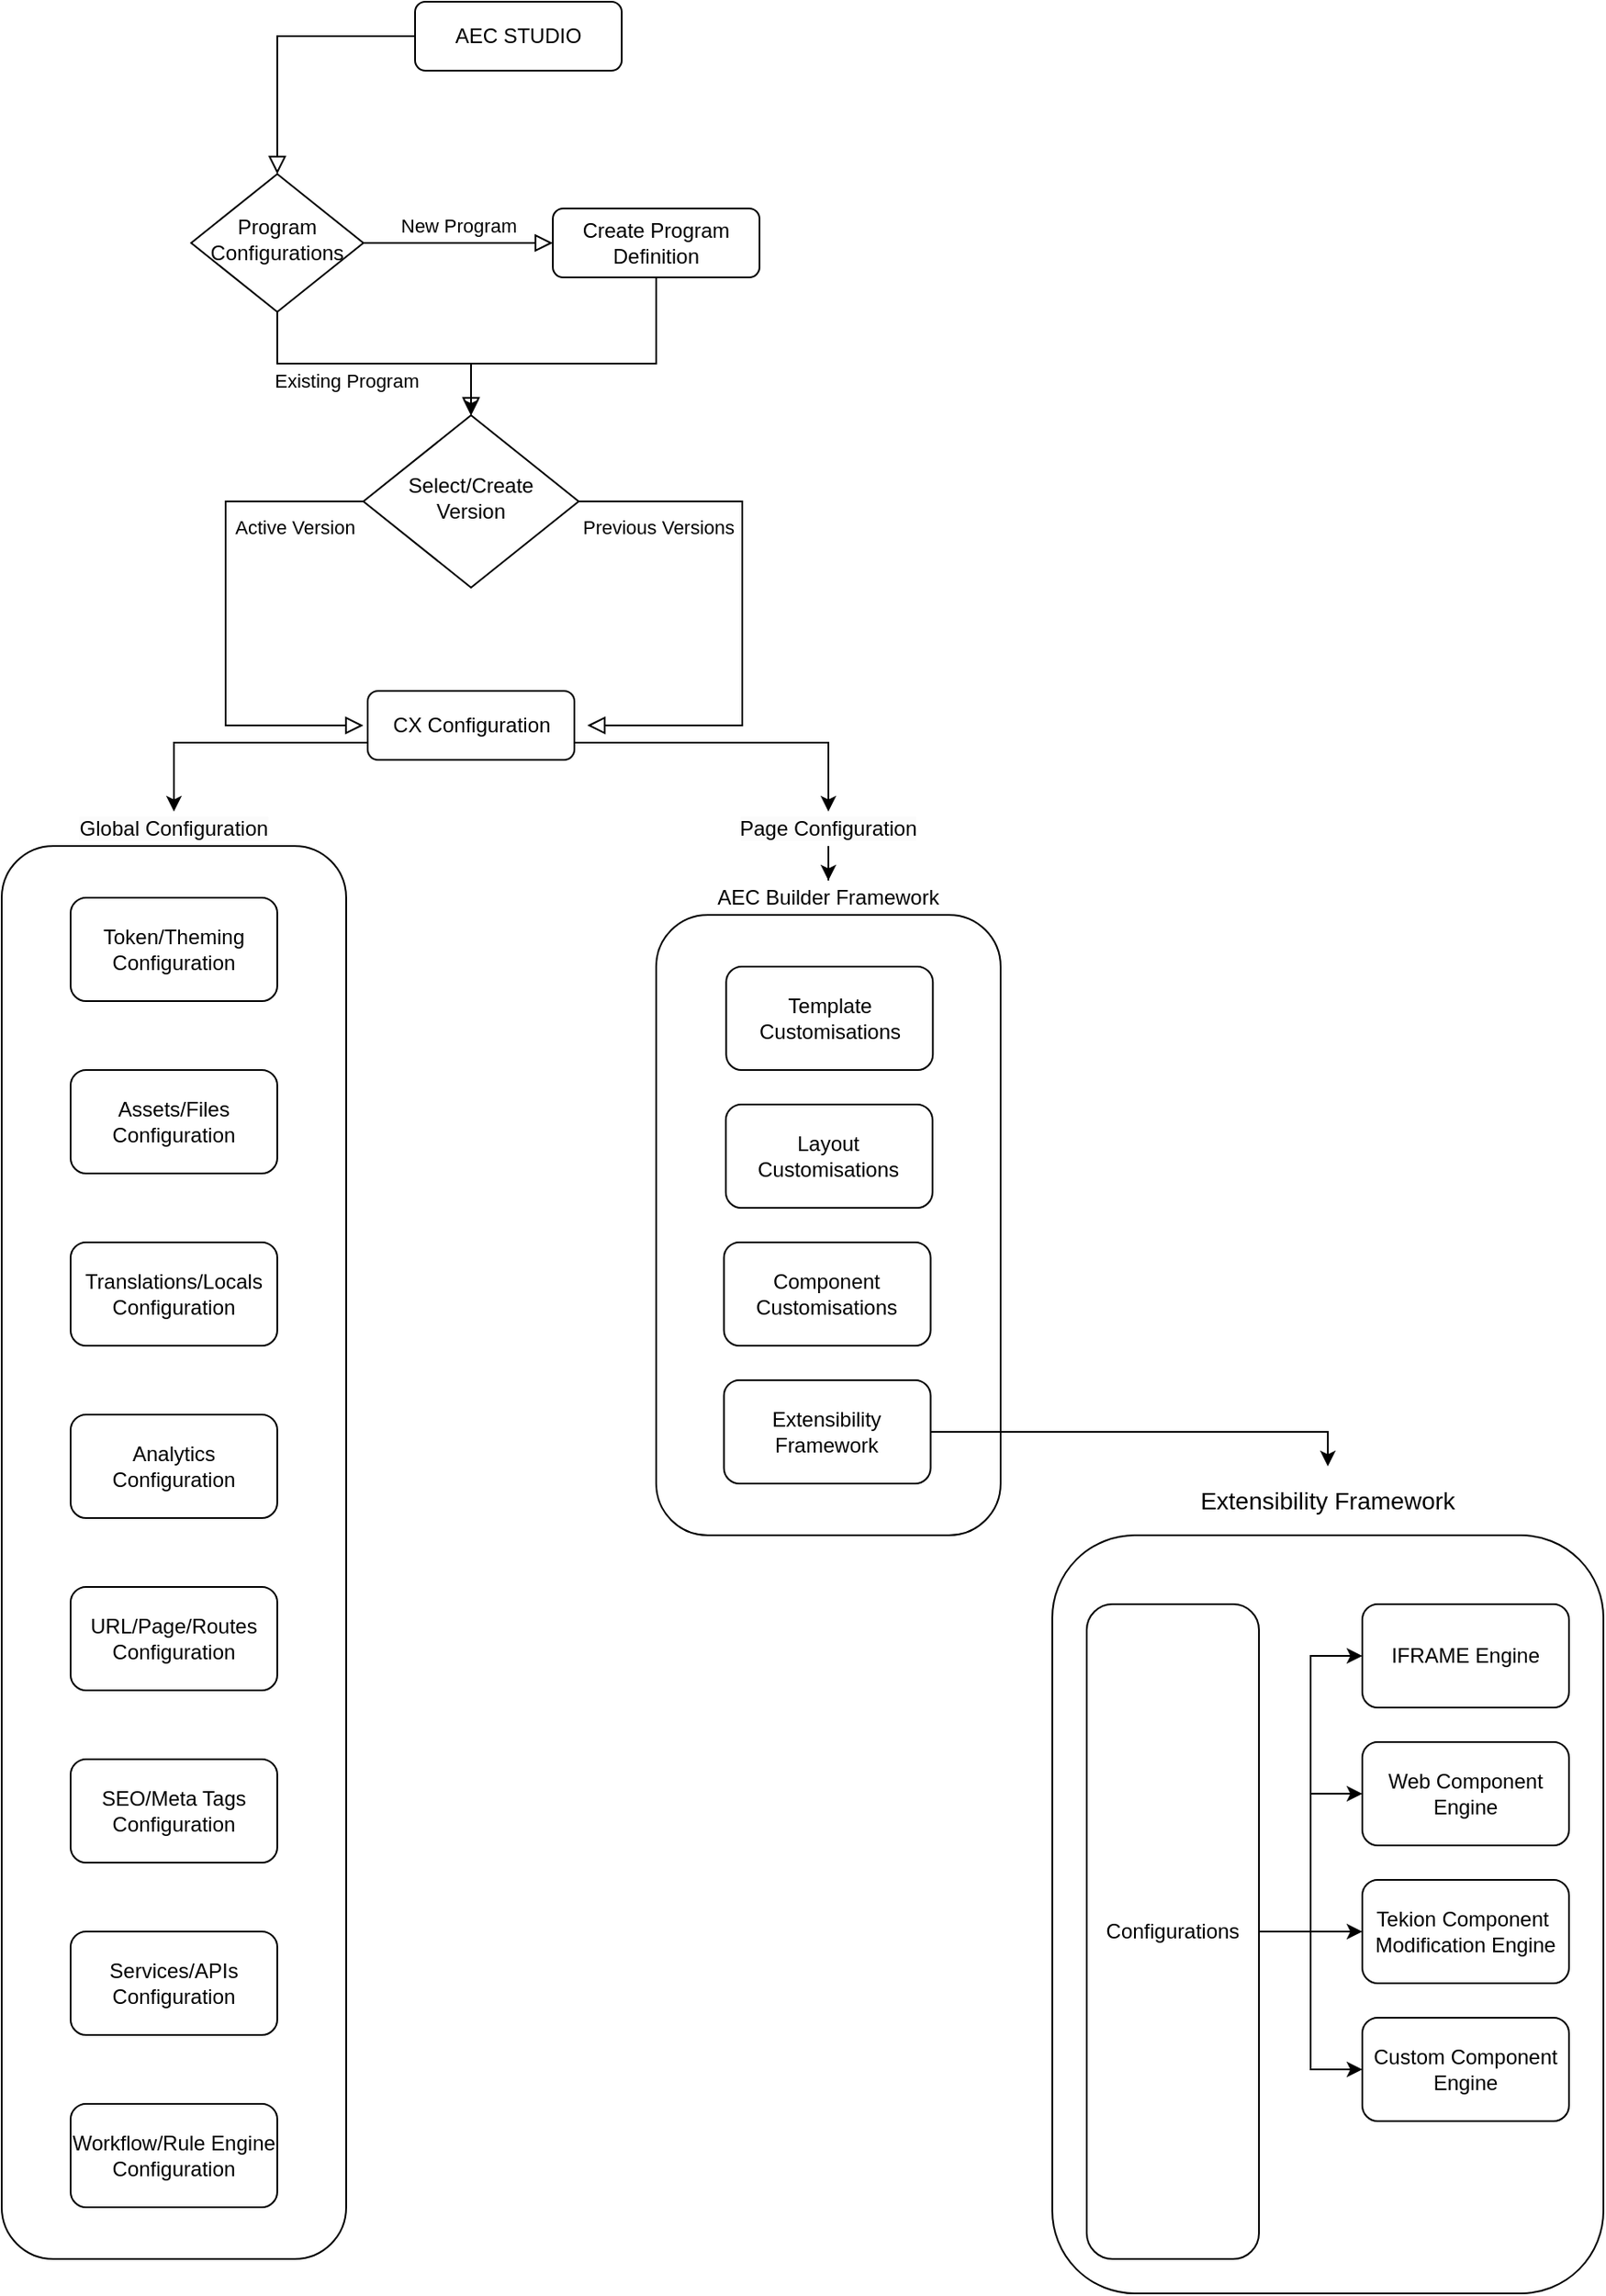 <mxfile version="24.7.17">
  <diagram id="C5RBs43oDa-KdzZeNtuy" name="Page-1">
    <mxGraphModel dx="1306" dy="752" grid="1" gridSize="10" guides="1" tooltips="1" connect="1" arrows="1" fold="1" page="1" pageScale="1" pageWidth="827" pageHeight="1169" math="0" shadow="0">
      <root>
        <mxCell id="WIyWlLk6GJQsqaUBKTNV-0" />
        <mxCell id="WIyWlLk6GJQsqaUBKTNV-1" parent="WIyWlLk6GJQsqaUBKTNV-0" />
        <mxCell id="1dSOrY2WGg7x927SlMmq-34" value="" style="rounded=1;whiteSpace=wrap;html=1;fillColor=none;container=0;" parent="WIyWlLk6GJQsqaUBKTNV-1" vertex="1">
          <mxGeometry x="60" y="560" width="200" height="820" as="geometry" />
        </mxCell>
        <mxCell id="WIyWlLk6GJQsqaUBKTNV-2" value="" style="rounded=0;html=1;jettySize=auto;orthogonalLoop=1;fontSize=11;endArrow=block;endFill=0;endSize=8;strokeWidth=1;shadow=0;labelBackgroundColor=none;edgeStyle=orthogonalEdgeStyle;" parent="WIyWlLk6GJQsqaUBKTNV-1" source="WIyWlLk6GJQsqaUBKTNV-3" target="WIyWlLk6GJQsqaUBKTNV-6" edge="1">
          <mxGeometry relative="1" as="geometry" />
        </mxCell>
        <mxCell id="WIyWlLk6GJQsqaUBKTNV-3" value="AEC STUDIO" style="rounded=1;whiteSpace=wrap;html=1;fontSize=12;glass=0;strokeWidth=1;shadow=0;" parent="WIyWlLk6GJQsqaUBKTNV-1" vertex="1">
          <mxGeometry x="300" y="70" width="120" height="40" as="geometry" />
        </mxCell>
        <mxCell id="WIyWlLk6GJQsqaUBKTNV-4" value="Existing Program" style="rounded=0;html=1;jettySize=auto;orthogonalLoop=1;fontSize=11;endArrow=block;endFill=0;endSize=8;strokeWidth=1;shadow=0;labelBackgroundColor=none;edgeStyle=orthogonalEdgeStyle;" parent="WIyWlLk6GJQsqaUBKTNV-1" source="WIyWlLk6GJQsqaUBKTNV-6" target="WIyWlLk6GJQsqaUBKTNV-10" edge="1">
          <mxGeometry x="-0.188" y="-10" relative="1" as="geometry">
            <mxPoint as="offset" />
          </mxGeometry>
        </mxCell>
        <mxCell id="WIyWlLk6GJQsqaUBKTNV-5" value="New Program" style="edgeStyle=orthogonalEdgeStyle;rounded=0;html=1;jettySize=auto;orthogonalLoop=1;fontSize=11;endArrow=block;endFill=0;endSize=8;strokeWidth=1;shadow=0;labelBackgroundColor=none;" parent="WIyWlLk6GJQsqaUBKTNV-1" source="WIyWlLk6GJQsqaUBKTNV-6" target="WIyWlLk6GJQsqaUBKTNV-7" edge="1">
          <mxGeometry y="10" relative="1" as="geometry">
            <mxPoint as="offset" />
          </mxGeometry>
        </mxCell>
        <mxCell id="WIyWlLk6GJQsqaUBKTNV-6" value="Program Configurations" style="rhombus;whiteSpace=wrap;html=1;shadow=0;fontFamily=Helvetica;fontSize=12;align=center;strokeWidth=1;spacing=6;spacingTop=-4;" parent="WIyWlLk6GJQsqaUBKTNV-1" vertex="1">
          <mxGeometry x="170" y="170" width="100" height="80" as="geometry" />
        </mxCell>
        <mxCell id="1dSOrY2WGg7x927SlMmq-53" style="edgeStyle=orthogonalEdgeStyle;rounded=0;orthogonalLoop=1;jettySize=auto;html=1;entryX=0.5;entryY=0;entryDx=0;entryDy=0;" parent="WIyWlLk6GJQsqaUBKTNV-1" source="WIyWlLk6GJQsqaUBKTNV-7" target="WIyWlLk6GJQsqaUBKTNV-10" edge="1">
          <mxGeometry relative="1" as="geometry">
            <Array as="points">
              <mxPoint x="440" y="280" />
              <mxPoint x="332" y="280" />
            </Array>
          </mxGeometry>
        </mxCell>
        <mxCell id="WIyWlLk6GJQsqaUBKTNV-7" value="Create Program Definition" style="rounded=1;whiteSpace=wrap;html=1;fontSize=12;glass=0;strokeWidth=1;shadow=0;" parent="WIyWlLk6GJQsqaUBKTNV-1" vertex="1">
          <mxGeometry x="380" y="190" width="120" height="40" as="geometry" />
        </mxCell>
        <mxCell id="WIyWlLk6GJQsqaUBKTNV-8" value="" style="rounded=0;html=1;jettySize=auto;orthogonalLoop=1;fontSize=11;endArrow=block;endFill=0;endSize=8;strokeWidth=1;shadow=0;labelBackgroundColor=none;edgeStyle=orthogonalEdgeStyle;exitX=0;exitY=0.5;exitDx=0;exitDy=0;" parent="WIyWlLk6GJQsqaUBKTNV-1" source="WIyWlLk6GJQsqaUBKTNV-10" edge="1">
          <mxGeometry x="0.333" y="20" relative="1" as="geometry">
            <mxPoint as="offset" />
            <mxPoint x="270" y="490" as="targetPoint" />
            <Array as="points">
              <mxPoint x="190" y="360" />
              <mxPoint x="190" y="490" />
            </Array>
          </mxGeometry>
        </mxCell>
        <mxCell id="1dSOrY2WGg7x927SlMmq-7" value="Active Version" style="edgeLabel;html=1;align=center;verticalAlign=middle;resizable=0;points=[];" parent="WIyWlLk6GJQsqaUBKTNV-8" vertex="1" connectable="0">
          <mxGeometry x="-0.439" relative="1" as="geometry">
            <mxPoint x="40" y="13" as="offset" />
          </mxGeometry>
        </mxCell>
        <mxCell id="WIyWlLk6GJQsqaUBKTNV-9" value="Previous Versions" style="edgeStyle=orthogonalEdgeStyle;rounded=0;html=1;jettySize=auto;orthogonalLoop=1;fontSize=11;endArrow=block;endFill=0;endSize=8;strokeWidth=1;shadow=0;labelBackgroundColor=none;" parent="WIyWlLk6GJQsqaUBKTNV-1" source="WIyWlLk6GJQsqaUBKTNV-10" edge="1">
          <mxGeometry x="-0.716" y="-15" relative="1" as="geometry">
            <mxPoint x="1" as="offset" />
            <mxPoint x="400" y="490" as="targetPoint" />
            <Array as="points">
              <mxPoint x="490" y="360" />
              <mxPoint x="490" y="490" />
            </Array>
          </mxGeometry>
        </mxCell>
        <mxCell id="WIyWlLk6GJQsqaUBKTNV-10" value="Select/Create Version" style="rhombus;whiteSpace=wrap;html=1;shadow=0;fontFamily=Helvetica;fontSize=12;align=center;strokeWidth=1;spacing=6;spacingTop=-4;" parent="WIyWlLk6GJQsqaUBKTNV-1" vertex="1">
          <mxGeometry x="270" y="310" width="125" height="100" as="geometry" />
        </mxCell>
        <mxCell id="1dSOrY2WGg7x927SlMmq-13" value="Token/Theming Configuration" style="rounded=1;whiteSpace=wrap;html=1;" parent="WIyWlLk6GJQsqaUBKTNV-1" vertex="1">
          <mxGeometry x="100" y="590" width="120" height="60" as="geometry" />
        </mxCell>
        <mxCell id="1dSOrY2WGg7x927SlMmq-38" style="edgeStyle=orthogonalEdgeStyle;rounded=0;orthogonalLoop=1;jettySize=auto;html=1;entryX=0.5;entryY=0;entryDx=0;entryDy=0;" parent="WIyWlLk6GJQsqaUBKTNV-1" source="1dSOrY2WGg7x927SlMmq-19" target="1dSOrY2WGg7x927SlMmq-36" edge="1">
          <mxGeometry relative="1" as="geometry">
            <Array as="points">
              <mxPoint x="160" y="500" />
            </Array>
          </mxGeometry>
        </mxCell>
        <mxCell id="1dSOrY2WGg7x927SlMmq-39" style="edgeStyle=orthogonalEdgeStyle;rounded=0;orthogonalLoop=1;jettySize=auto;html=1;" parent="WIyWlLk6GJQsqaUBKTNV-1" source="1dSOrY2WGg7x927SlMmq-19" target="1dSOrY2WGg7x927SlMmq-37" edge="1">
          <mxGeometry relative="1" as="geometry">
            <Array as="points">
              <mxPoint x="540" y="500" />
            </Array>
          </mxGeometry>
        </mxCell>
        <mxCell id="1dSOrY2WGg7x927SlMmq-19" value="CX Configuration" style="rounded=1;whiteSpace=wrap;html=1;fontSize=12;glass=0;strokeWidth=1;shadow=0;" parent="WIyWlLk6GJQsqaUBKTNV-1" vertex="1">
          <mxGeometry x="272.5" y="470" width="120" height="40" as="geometry" />
        </mxCell>
        <mxCell id="1dSOrY2WGg7x927SlMmq-20" value="" style="group" parent="WIyWlLk6GJQsqaUBKTNV-1" vertex="1" connectable="0">
          <mxGeometry x="440" y="600" width="200" height="360" as="geometry" />
        </mxCell>
        <mxCell id="1dSOrY2WGg7x927SlMmq-11" value="" style="rounded=1;whiteSpace=wrap;html=1;fillColor=none;container=0;" parent="1dSOrY2WGg7x927SlMmq-20" vertex="1">
          <mxGeometry width="200" height="360" as="geometry" />
        </mxCell>
        <mxCell id="1dSOrY2WGg7x927SlMmq-15" value="Template Customisations" style="rounded=1;whiteSpace=wrap;html=1;container=0;" parent="1dSOrY2WGg7x927SlMmq-20" vertex="1">
          <mxGeometry x="40.66" y="30" width="120" height="60" as="geometry" />
        </mxCell>
        <mxCell id="1dSOrY2WGg7x927SlMmq-14" value="Layout Customisations" style="rounded=1;whiteSpace=wrap;html=1;container=0;" parent="1dSOrY2WGg7x927SlMmq-20" vertex="1">
          <mxGeometry x="40.44" y="110" width="120" height="60" as="geometry" />
        </mxCell>
        <mxCell id="1dSOrY2WGg7x927SlMmq-16" value="Component Customisations" style="rounded=1;whiteSpace=wrap;html=1;container=0;" parent="1dSOrY2WGg7x927SlMmq-20" vertex="1">
          <mxGeometry x="39.34" y="190" width="120" height="60" as="geometry" />
        </mxCell>
        <mxCell id="1dSOrY2WGg7x927SlMmq-17" value="Extensibility Framework" style="rounded=1;whiteSpace=wrap;html=1;container=0;" parent="1dSOrY2WGg7x927SlMmq-20" vertex="1">
          <mxGeometry x="39.34" y="270" width="120" height="60" as="geometry" />
        </mxCell>
        <mxCell id="1dSOrY2WGg7x927SlMmq-21" value="Assets/Files Configuration" style="rounded=1;whiteSpace=wrap;html=1;" parent="WIyWlLk6GJQsqaUBKTNV-1" vertex="1">
          <mxGeometry x="100" y="690" width="120" height="60" as="geometry" />
        </mxCell>
        <mxCell id="1dSOrY2WGg7x927SlMmq-22" value="URL/Page/Routes&lt;br&gt;Configuration" style="rounded=1;whiteSpace=wrap;html=1;" parent="WIyWlLk6GJQsqaUBKTNV-1" vertex="1">
          <mxGeometry x="100" y="990" width="120" height="60" as="geometry" />
        </mxCell>
        <mxCell id="1dSOrY2WGg7x927SlMmq-23" value="Translations/Locals&lt;br&gt;Configuration" style="rounded=1;whiteSpace=wrap;html=1;" parent="WIyWlLk6GJQsqaUBKTNV-1" vertex="1">
          <mxGeometry x="100" y="790" width="120" height="60" as="geometry" />
        </mxCell>
        <mxCell id="1dSOrY2WGg7x927SlMmq-24" value="Analytics&lt;br&gt;Configuration" style="rounded=1;whiteSpace=wrap;html=1;" parent="WIyWlLk6GJQsqaUBKTNV-1" vertex="1">
          <mxGeometry x="100" y="890" width="120" height="60" as="geometry" />
        </mxCell>
        <mxCell id="1dSOrY2WGg7x927SlMmq-25" value="SEO/Meta Tags&lt;br&gt;Configuration" style="rounded=1;whiteSpace=wrap;html=1;" parent="WIyWlLk6GJQsqaUBKTNV-1" vertex="1">
          <mxGeometry x="100" y="1090" width="120" height="60" as="geometry" />
        </mxCell>
        <mxCell id="1dSOrY2WGg7x927SlMmq-26" value="Services/APIs&lt;br&gt;Configuration" style="rounded=1;whiteSpace=wrap;html=1;" parent="WIyWlLk6GJQsqaUBKTNV-1" vertex="1">
          <mxGeometry x="100" y="1190" width="120" height="60" as="geometry" />
        </mxCell>
        <mxCell id="1dSOrY2WGg7x927SlMmq-27" value="Workflow/Rule Engine&lt;br&gt;Configuration" style="rounded=1;whiteSpace=wrap;html=1;" parent="WIyWlLk6GJQsqaUBKTNV-1" vertex="1">
          <mxGeometry x="100" y="1290" width="120" height="60" as="geometry" />
        </mxCell>
        <mxCell id="1dSOrY2WGg7x927SlMmq-36" value="&lt;span style=&quot;color: rgb(0, 0, 0); font-family: Helvetica; font-size: 12px; font-style: normal; font-variant-ligatures: normal; font-variant-caps: normal; font-weight: 400; letter-spacing: normal; orphans: 2; text-align: center; text-indent: 0px; text-transform: none; widows: 2; word-spacing: 0px; -webkit-text-stroke-width: 0px; white-space: normal; background-color: rgb(251, 251, 251); text-decoration-thickness: initial; text-decoration-style: initial; text-decoration-color: initial; display: inline !important; float: none;&quot;&gt;Global Configuration&lt;/span&gt;" style="text;html=1;align=center;verticalAlign=middle;whiteSpace=wrap;rounded=0;" parent="WIyWlLk6GJQsqaUBKTNV-1" vertex="1">
          <mxGeometry x="60" y="540" width="200" height="20" as="geometry" />
        </mxCell>
        <mxCell id="J8QTiQTAkXjwq2sEed_I-2" style="edgeStyle=orthogonalEdgeStyle;rounded=0;orthogonalLoop=1;jettySize=auto;html=1;entryX=0.5;entryY=0;entryDx=0;entryDy=0;" edge="1" parent="WIyWlLk6GJQsqaUBKTNV-1" source="1dSOrY2WGg7x927SlMmq-37" target="J8QTiQTAkXjwq2sEed_I-1">
          <mxGeometry relative="1" as="geometry" />
        </mxCell>
        <mxCell id="1dSOrY2WGg7x927SlMmq-37" value="&lt;br&gt;&lt;span style=&quot;color: rgb(0, 0, 0); font-family: Helvetica; font-size: 12px; font-style: normal; font-variant-ligatures: normal; font-variant-caps: normal; font-weight: 400; letter-spacing: normal; orphans: 2; text-align: center; text-indent: 0px; text-transform: none; widows: 2; word-spacing: 0px; -webkit-text-stroke-width: 0px; white-space: normal; background-color: rgb(251, 251, 251); text-decoration-thickness: initial; text-decoration-style: initial; text-decoration-color: initial; display: inline !important; float: none;&quot;&gt;Page Configuration&lt;/span&gt;&lt;div&gt;&lt;br/&gt;&lt;/div&gt;" style="text;html=1;align=center;verticalAlign=middle;whiteSpace=wrap;rounded=0;" parent="WIyWlLk6GJQsqaUBKTNV-1" vertex="1">
          <mxGeometry x="440" y="540" width="200" height="20" as="geometry" />
        </mxCell>
        <mxCell id="1dSOrY2WGg7x927SlMmq-40" value="" style="group;fillColor=none;rounded=1;" parent="WIyWlLk6GJQsqaUBKTNV-1" vertex="1" connectable="0">
          <mxGeometry x="670" y="930" width="320" height="470" as="geometry" />
        </mxCell>
        <mxCell id="1dSOrY2WGg7x927SlMmq-41" value="" style="rounded=1;whiteSpace=wrap;html=1;fillColor=none;" parent="1dSOrY2WGg7x927SlMmq-40" vertex="1">
          <mxGeometry y="30" width="320" height="440" as="geometry" />
        </mxCell>
        <mxCell id="1dSOrY2WGg7x927SlMmq-42" value="&lt;font style=&quot;font-size: 14px;&quot;&gt;Extensibility Framework&lt;/font&gt;" style="text;html=1;align=center;verticalAlign=middle;whiteSpace=wrap;rounded=0;" parent="1dSOrY2WGg7x927SlMmq-40" vertex="1">
          <mxGeometry y="-10" width="320" height="40" as="geometry" />
        </mxCell>
        <mxCell id="1dSOrY2WGg7x927SlMmq-43" style="edgeStyle=orthogonalEdgeStyle;rounded=0;orthogonalLoop=1;jettySize=auto;html=1;entryX=0;entryY=0.5;entryDx=0;entryDy=0;" parent="1dSOrY2WGg7x927SlMmq-40" source="1dSOrY2WGg7x927SlMmq-47" target="1dSOrY2WGg7x927SlMmq-48" edge="1">
          <mxGeometry relative="1" as="geometry" />
        </mxCell>
        <mxCell id="1dSOrY2WGg7x927SlMmq-44" style="edgeStyle=orthogonalEdgeStyle;rounded=0;orthogonalLoop=1;jettySize=auto;html=1;entryX=0;entryY=0.5;entryDx=0;entryDy=0;" parent="1dSOrY2WGg7x927SlMmq-40" source="1dSOrY2WGg7x927SlMmq-47" target="1dSOrY2WGg7x927SlMmq-49" edge="1">
          <mxGeometry relative="1" as="geometry" />
        </mxCell>
        <mxCell id="1dSOrY2WGg7x927SlMmq-45" style="edgeStyle=orthogonalEdgeStyle;rounded=0;orthogonalLoop=1;jettySize=auto;html=1;entryX=0;entryY=0.5;entryDx=0;entryDy=0;" parent="1dSOrY2WGg7x927SlMmq-40" source="1dSOrY2WGg7x927SlMmq-47" target="1dSOrY2WGg7x927SlMmq-50" edge="1">
          <mxGeometry relative="1" as="geometry" />
        </mxCell>
        <mxCell id="1dSOrY2WGg7x927SlMmq-46" style="edgeStyle=orthogonalEdgeStyle;rounded=0;orthogonalLoop=1;jettySize=auto;html=1;entryX=0;entryY=0.5;entryDx=0;entryDy=0;" parent="1dSOrY2WGg7x927SlMmq-40" source="1dSOrY2WGg7x927SlMmq-47" target="1dSOrY2WGg7x927SlMmq-51" edge="1">
          <mxGeometry relative="1" as="geometry" />
        </mxCell>
        <mxCell id="1dSOrY2WGg7x927SlMmq-47" value="Configurations" style="rounded=1;whiteSpace=wrap;html=1;" parent="1dSOrY2WGg7x927SlMmq-40" vertex="1">
          <mxGeometry x="20" y="70" width="100" height="380" as="geometry" />
        </mxCell>
        <mxCell id="1dSOrY2WGg7x927SlMmq-48" value="IFRAME Engine" style="rounded=1;whiteSpace=wrap;html=1;" parent="1dSOrY2WGg7x927SlMmq-40" vertex="1">
          <mxGeometry x="180" y="70" width="120" height="60" as="geometry" />
        </mxCell>
        <mxCell id="1dSOrY2WGg7x927SlMmq-49" value="Web Component Engine" style="rounded=1;whiteSpace=wrap;html=1;" parent="1dSOrY2WGg7x927SlMmq-40" vertex="1">
          <mxGeometry x="180" y="150" width="120" height="60" as="geometry" />
        </mxCell>
        <mxCell id="1dSOrY2WGg7x927SlMmq-50" value="Tekion Component&amp;nbsp; Modification Engine" style="rounded=1;whiteSpace=wrap;html=1;" parent="1dSOrY2WGg7x927SlMmq-40" vertex="1">
          <mxGeometry x="180" y="230" width="120" height="60" as="geometry" />
        </mxCell>
        <mxCell id="1dSOrY2WGg7x927SlMmq-51" value="Custom Component Engine" style="rounded=1;whiteSpace=wrap;html=1;" parent="1dSOrY2WGg7x927SlMmq-40" vertex="1">
          <mxGeometry x="180" y="310" width="120" height="60" as="geometry" />
        </mxCell>
        <mxCell id="1dSOrY2WGg7x927SlMmq-52" style="edgeStyle=orthogonalEdgeStyle;rounded=0;orthogonalLoop=1;jettySize=auto;html=1;entryX=0.5;entryY=0;entryDx=0;entryDy=0;" parent="WIyWlLk6GJQsqaUBKTNV-1" source="1dSOrY2WGg7x927SlMmq-17" target="1dSOrY2WGg7x927SlMmq-42" edge="1">
          <mxGeometry relative="1" as="geometry" />
        </mxCell>
        <mxCell id="J8QTiQTAkXjwq2sEed_I-1" value="&lt;div&gt;AEC Builder Framework&lt;/div&gt;" style="text;html=1;align=center;verticalAlign=middle;whiteSpace=wrap;rounded=0;" vertex="1" parent="WIyWlLk6GJQsqaUBKTNV-1">
          <mxGeometry x="440" y="580" width="200" height="20" as="geometry" />
        </mxCell>
      </root>
    </mxGraphModel>
  </diagram>
</mxfile>
